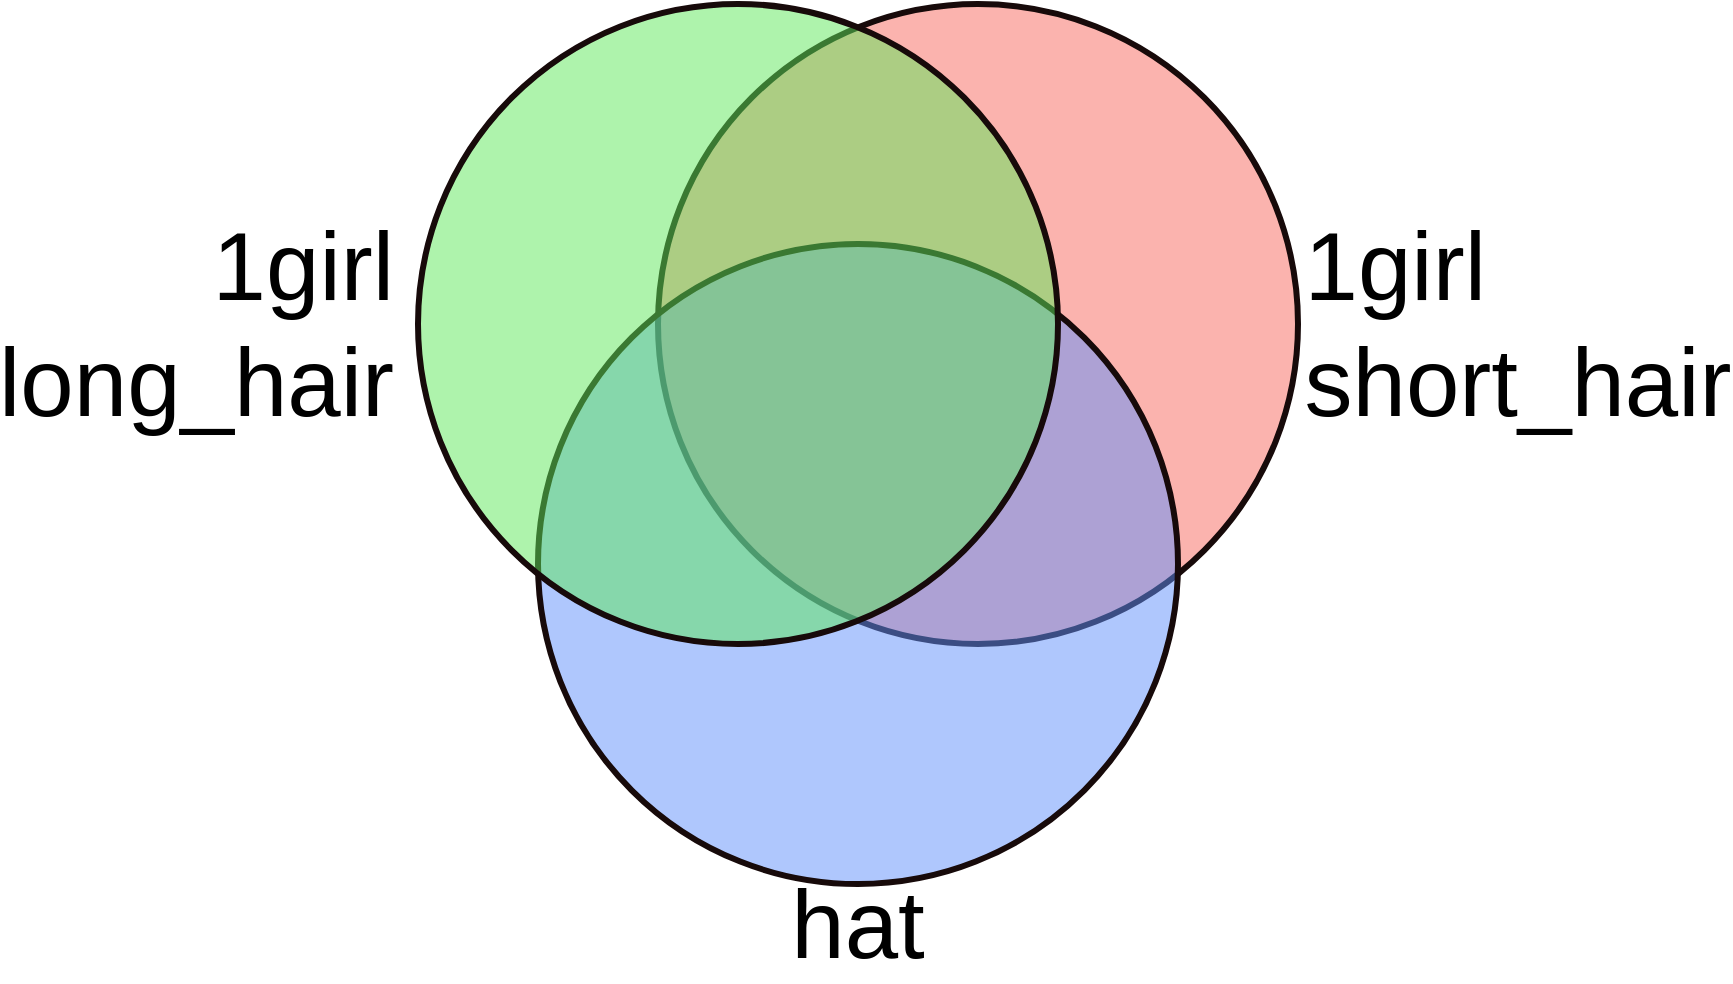 <mxfile version="13.2.3"><diagram id="Dmj4oRzmwWyZLtz9S8Bu" name="Page-1"><mxGraphModel dx="2563" dy="848" grid="1" gridSize="10" guides="1" tooltips="1" connect="1" arrows="1" fold="1" page="1" pageScale="1" pageWidth="827" pageHeight="1169" math="0" shadow="0"><root><mxCell id="0"/><mxCell id="1" parent="0"/><mxCell id="Q_m8-UTgtb91uiQvk8OC-6" value="" style="ellipse;whiteSpace=wrap;html=1;aspect=fixed;fillColor=#F8685E;strokeWidth=3;labelBackgroundColor=none;shadow=0;opacity=50;strokeColor=none;" parent="1" vertex="1"><mxGeometry x="310" y="360" width="320" height="320" as="geometry"/></mxCell><mxCell id="Q_m8-UTgtb91uiQvk8OC-8" value="&lt;font style=&quot;font-size: 48px&quot;&gt;hat&lt;/font&gt;" style="text;html=1;strokeColor=none;fillColor=none;align=center;verticalAlign=middle;whiteSpace=wrap;rounded=0;" parent="1" vertex="1"><mxGeometry x="390" y="810" width="40" height="20" as="geometry"/></mxCell><mxCell id="Q_m8-UTgtb91uiQvk8OC-9" value="&lt;div style=&quot;text-align: left&quot;&gt;&lt;span style=&quot;font-size: 48px&quot;&gt;1girl&lt;/span&gt;&lt;/div&gt;&lt;font style=&quot;font-size: 48px&quot;&gt;&lt;div style=&quot;text-align: left&quot;&gt;&lt;span&gt;short_hair&lt;/span&gt;&lt;/div&gt;&lt;/font&gt;" style="text;html=1;strokeColor=none;fillColor=none;align=center;verticalAlign=middle;whiteSpace=wrap;rounded=0;" parent="1" vertex="1"><mxGeometry x="720" y="510" width="40" height="20" as="geometry"/></mxCell><mxCell id="Q_m8-UTgtb91uiQvk8OC-12" value="&lt;div&gt;&lt;span style=&quot;font-size: 48px&quot;&gt;1girl&lt;/span&gt;&lt;/div&gt;&lt;font style=&quot;font-size: 48px&quot;&gt;&lt;div&gt;&lt;span&gt;long&lt;/span&gt;&lt;span&gt;_hair&lt;/span&gt;&lt;/div&gt;&lt;/font&gt;" style="text;html=1;strokeColor=none;fillColor=none;align=right;verticalAlign=middle;whiteSpace=wrap;rounded=0;" parent="1" vertex="1"><mxGeometry x="140" y="510" width="40" height="20" as="geometry"/></mxCell><mxCell id="Q_m8-UTgtb91uiQvk8OC-16" value="" style="ellipse;whiteSpace=wrap;html=1;aspect=fixed;fillColor=none;strokeWidth=3;labelBackgroundColor=none;shadow=0;strokeColor=#170A0A;" parent="1" vertex="1"><mxGeometry x="310" y="360" width="320" height="320" as="geometry"/></mxCell><mxCell id="Q_m8-UTgtb91uiQvk8OC-17" value="" style="ellipse;whiteSpace=wrap;html=1;aspect=fixed;fillColor=#608FFC;strokeWidth=3;labelBackgroundColor=none;shadow=0;opacity=50;strokeColor=none;" parent="1" vertex="1"><mxGeometry x="250" y="480" width="320" height="320" as="geometry"/></mxCell><mxCell id="Q_m8-UTgtb91uiQvk8OC-18" value="" style="ellipse;whiteSpace=wrap;html=1;aspect=fixed;fillColor=none;strokeWidth=3;labelBackgroundColor=none;shadow=0;strokeColor=#170A0A;" parent="1" vertex="1"><mxGeometry x="250" y="480" width="320" height="320" as="geometry"/></mxCell><mxCell id="Q_m8-UTgtb91uiQvk8OC-19" value="" style="ellipse;whiteSpace=wrap;html=1;aspect=fixed;fillColor=#5FE85A;strokeWidth=3;labelBackgroundColor=none;shadow=0;opacity=50;strokeColor=none;" parent="1" vertex="1"><mxGeometry x="190" y="360" width="320" height="320" as="geometry"/></mxCell><mxCell id="Q_m8-UTgtb91uiQvk8OC-20" value="" style="ellipse;whiteSpace=wrap;html=1;aspect=fixed;fillColor=none;strokeWidth=3;labelBackgroundColor=none;shadow=0;strokeColor=#170A0A;" parent="1" vertex="1"><mxGeometry x="190" y="360" width="320" height="320" as="geometry"/></mxCell></root></mxGraphModel></diagram></mxfile>